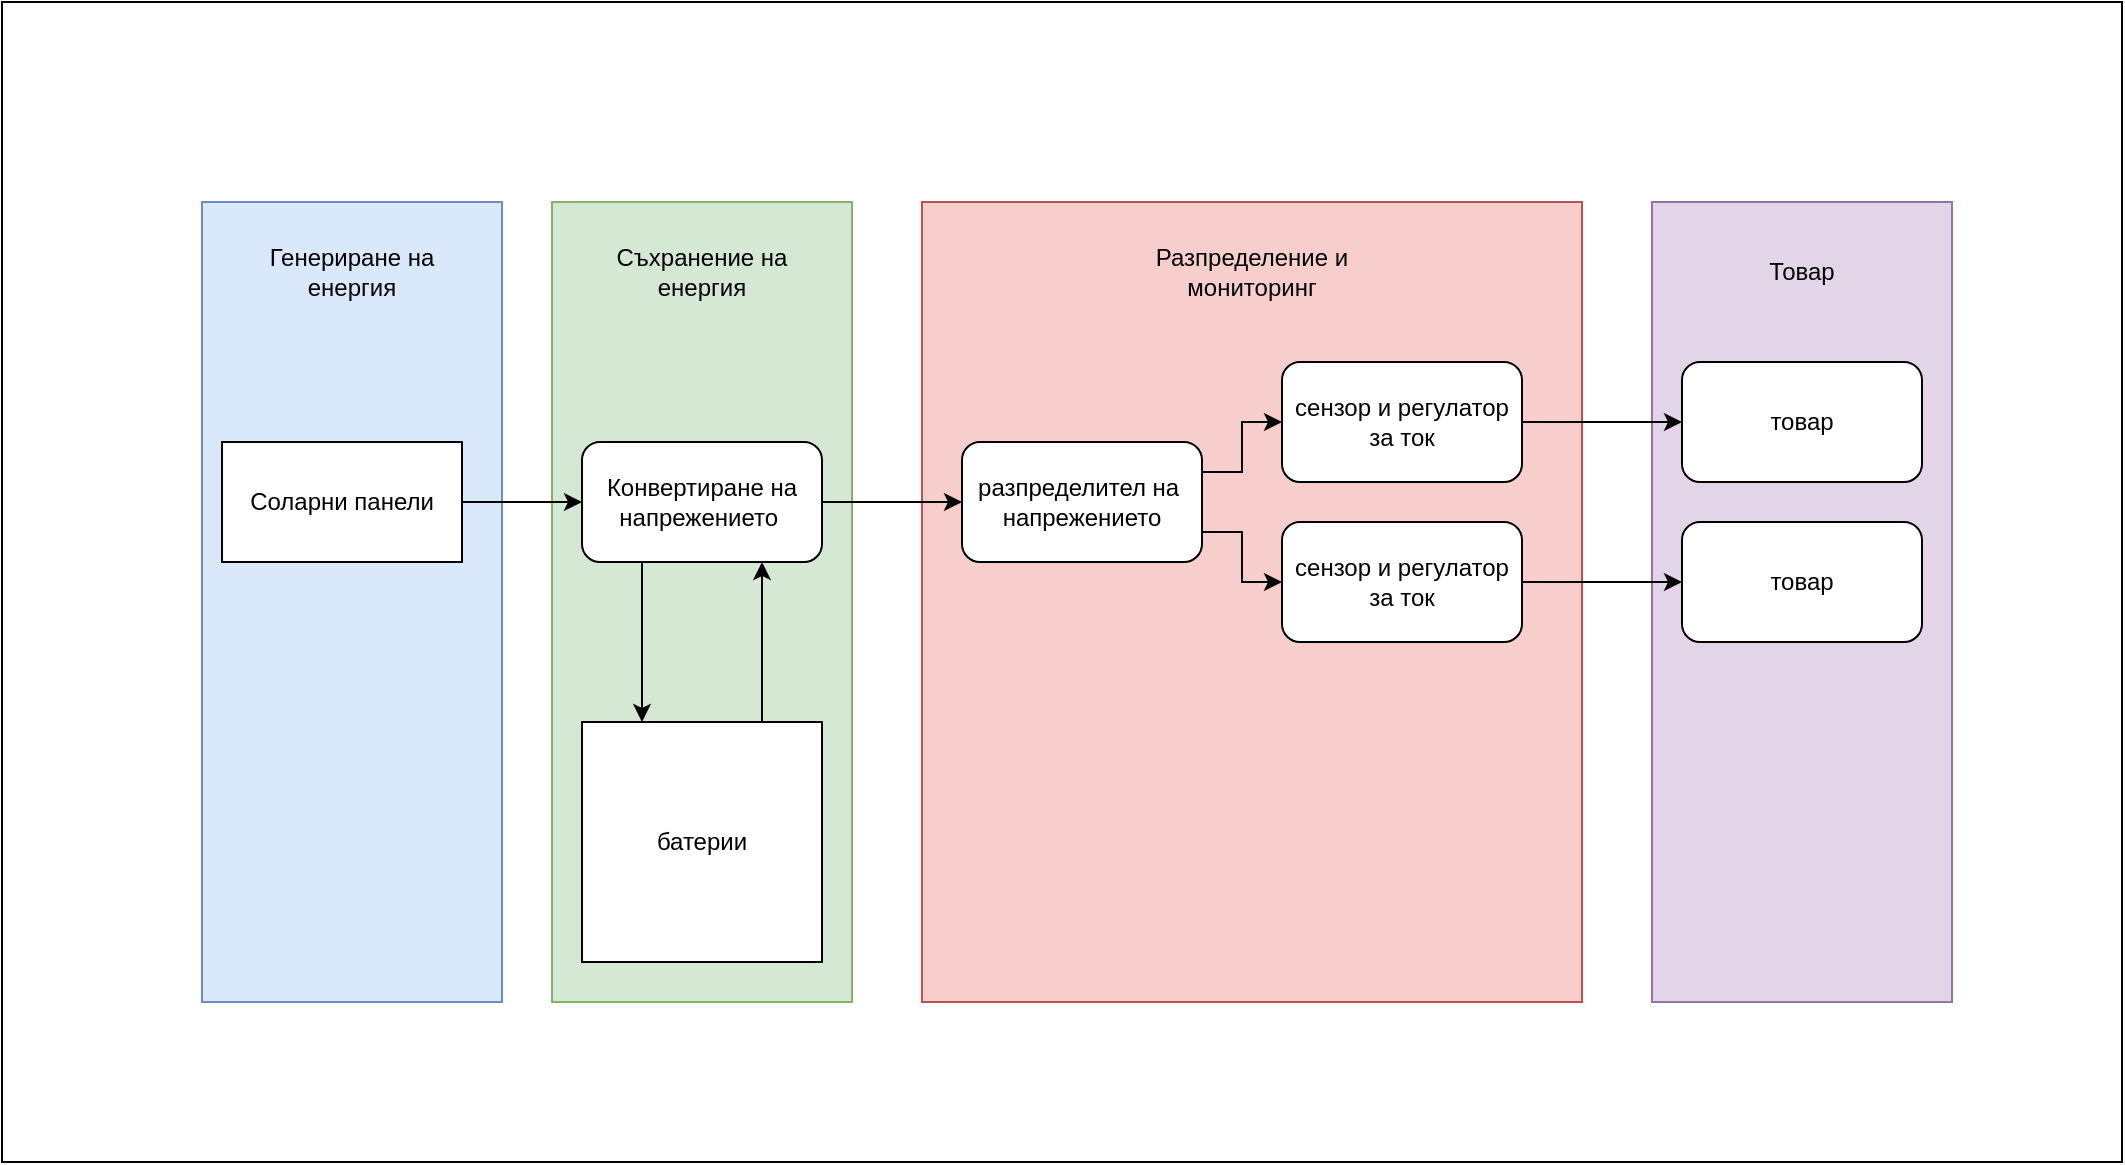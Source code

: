 <mxfile version="26.0.11">
  <diagram name="Page-1" id="RLeuE8vn4u9Mi2-s3ep9">
    <mxGraphModel dx="2284" dy="746" grid="1" gridSize="10" guides="1" tooltips="1" connect="1" arrows="1" fold="1" page="1" pageScale="1" pageWidth="850" pageHeight="1100" math="0" shadow="0">
      <root>
        <mxCell id="0" />
        <mxCell id="1" parent="0" />
        <mxCell id="2w4-U4HlUdrcMGj6sdS8-37" value="" style="rounded=0;whiteSpace=wrap;html=1;" vertex="1" parent="1">
          <mxGeometry x="-40" y="120" width="1060" height="580" as="geometry" />
        </mxCell>
        <mxCell id="2w4-U4HlUdrcMGj6sdS8-29" value="" style="rounded=0;whiteSpace=wrap;html=1;fillColor=#e1d5e7;strokeColor=#9673a6;" vertex="1" parent="1">
          <mxGeometry x="785" y="220" width="150" height="400" as="geometry" />
        </mxCell>
        <mxCell id="2w4-U4HlUdrcMGj6sdS8-24" value="" style="rounded=0;whiteSpace=wrap;html=1;fillColor=#f8cecc;strokeColor=#b85450;" vertex="1" parent="1">
          <mxGeometry x="420" y="220" width="330" height="400" as="geometry" />
        </mxCell>
        <mxCell id="2w4-U4HlUdrcMGj6sdS8-23" value="" style="rounded=0;whiteSpace=wrap;html=1;fillColor=#d5e8d4;strokeColor=#82b366;" vertex="1" parent="1">
          <mxGeometry x="235" y="220" width="150" height="400" as="geometry" />
        </mxCell>
        <mxCell id="2w4-U4HlUdrcMGj6sdS8-21" value="" style="rounded=0;whiteSpace=wrap;html=1;fillColor=#dae8fc;strokeColor=#6c8ebf;" vertex="1" parent="1">
          <mxGeometry x="60" y="220" width="150" height="400" as="geometry" />
        </mxCell>
        <mxCell id="2w4-U4HlUdrcMGj6sdS8-8" style="edgeStyle=orthogonalEdgeStyle;rounded=0;orthogonalLoop=1;jettySize=auto;html=1;exitX=1;exitY=0.5;exitDx=0;exitDy=0;entryX=0;entryY=0.5;entryDx=0;entryDy=0;" edge="1" parent="1" source="2w4-U4HlUdrcMGj6sdS8-2" target="2w4-U4HlUdrcMGj6sdS8-3">
          <mxGeometry relative="1" as="geometry" />
        </mxCell>
        <mxCell id="2w4-U4HlUdrcMGj6sdS8-2" value="Соларни панели" style="rounded=0;whiteSpace=wrap;html=1;" vertex="1" parent="1">
          <mxGeometry x="70" y="340" width="120" height="60" as="geometry" />
        </mxCell>
        <mxCell id="2w4-U4HlUdrcMGj6sdS8-11" style="edgeStyle=orthogonalEdgeStyle;rounded=0;orthogonalLoop=1;jettySize=auto;html=1;exitX=0.25;exitY=1;exitDx=0;exitDy=0;entryX=0.25;entryY=0;entryDx=0;entryDy=0;" edge="1" parent="1" source="2w4-U4HlUdrcMGj6sdS8-3" target="2w4-U4HlUdrcMGj6sdS8-6">
          <mxGeometry relative="1" as="geometry" />
        </mxCell>
        <mxCell id="2w4-U4HlUdrcMGj6sdS8-13" style="edgeStyle=orthogonalEdgeStyle;rounded=0;orthogonalLoop=1;jettySize=auto;html=1;exitX=1;exitY=0.5;exitDx=0;exitDy=0;entryX=0;entryY=0.5;entryDx=0;entryDy=0;" edge="1" parent="1" source="2w4-U4HlUdrcMGj6sdS8-3" target="2w4-U4HlUdrcMGj6sdS8-4">
          <mxGeometry relative="1" as="geometry" />
        </mxCell>
        <mxCell id="2w4-U4HlUdrcMGj6sdS8-3" value="Конвертиране на напрежението&amp;nbsp;" style="rounded=1;whiteSpace=wrap;html=1;" vertex="1" parent="1">
          <mxGeometry x="250" y="340" width="120" height="60" as="geometry" />
        </mxCell>
        <mxCell id="2w4-U4HlUdrcMGj6sdS8-14" style="edgeStyle=orthogonalEdgeStyle;rounded=0;orthogonalLoop=1;jettySize=auto;html=1;exitX=1;exitY=0.25;exitDx=0;exitDy=0;entryX=0;entryY=0.5;entryDx=0;entryDy=0;" edge="1" parent="1" source="2w4-U4HlUdrcMGj6sdS8-4" target="2w4-U4HlUdrcMGj6sdS8-5">
          <mxGeometry relative="1" as="geometry" />
        </mxCell>
        <mxCell id="2w4-U4HlUdrcMGj6sdS8-15" style="edgeStyle=orthogonalEdgeStyle;rounded=0;orthogonalLoop=1;jettySize=auto;html=1;exitX=1;exitY=0.75;exitDx=0;exitDy=0;entryX=0;entryY=0.5;entryDx=0;entryDy=0;" edge="1" parent="1" source="2w4-U4HlUdrcMGj6sdS8-4" target="2w4-U4HlUdrcMGj6sdS8-7">
          <mxGeometry relative="1" as="geometry" />
        </mxCell>
        <mxCell id="2w4-U4HlUdrcMGj6sdS8-4" value="разпределител на&amp;nbsp;&lt;div&gt;напрежението&lt;/div&gt;" style="rounded=1;whiteSpace=wrap;html=1;" vertex="1" parent="1">
          <mxGeometry x="440" y="340" width="120" height="60" as="geometry" />
        </mxCell>
        <mxCell id="2w4-U4HlUdrcMGj6sdS8-34" style="edgeStyle=orthogonalEdgeStyle;rounded=0;orthogonalLoop=1;jettySize=auto;html=1;exitX=1;exitY=0.5;exitDx=0;exitDy=0;entryX=0;entryY=0.5;entryDx=0;entryDy=0;" edge="1" parent="1" source="2w4-U4HlUdrcMGj6sdS8-5" target="2w4-U4HlUdrcMGj6sdS8-30">
          <mxGeometry relative="1" as="geometry" />
        </mxCell>
        <mxCell id="2w4-U4HlUdrcMGj6sdS8-5" value="сензор и регулатор за ток" style="rounded=1;whiteSpace=wrap;html=1;" vertex="1" parent="1">
          <mxGeometry x="600" y="300" width="120" height="60" as="geometry" />
        </mxCell>
        <mxCell id="2w4-U4HlUdrcMGj6sdS8-12" style="edgeStyle=orthogonalEdgeStyle;rounded=0;orthogonalLoop=1;jettySize=auto;html=1;exitX=0.75;exitY=0;exitDx=0;exitDy=0;entryX=0.75;entryY=1;entryDx=0;entryDy=0;" edge="1" parent="1" source="2w4-U4HlUdrcMGj6sdS8-6" target="2w4-U4HlUdrcMGj6sdS8-3">
          <mxGeometry relative="1" as="geometry" />
        </mxCell>
        <mxCell id="2w4-U4HlUdrcMGj6sdS8-6" value="батерии" style="whiteSpace=wrap;html=1;aspect=fixed;" vertex="1" parent="1">
          <mxGeometry x="250" y="480" width="120" height="120" as="geometry" />
        </mxCell>
        <mxCell id="2w4-U4HlUdrcMGj6sdS8-35" style="edgeStyle=orthogonalEdgeStyle;rounded=0;orthogonalLoop=1;jettySize=auto;html=1;exitX=1;exitY=0.5;exitDx=0;exitDy=0;entryX=0;entryY=0.5;entryDx=0;entryDy=0;" edge="1" parent="1" source="2w4-U4HlUdrcMGj6sdS8-7" target="2w4-U4HlUdrcMGj6sdS8-31">
          <mxGeometry relative="1" as="geometry" />
        </mxCell>
        <mxCell id="2w4-U4HlUdrcMGj6sdS8-7" value="сензор и регулатор за ток" style="rounded=1;whiteSpace=wrap;html=1;" vertex="1" parent="1">
          <mxGeometry x="600" y="380" width="120" height="60" as="geometry" />
        </mxCell>
        <mxCell id="2w4-U4HlUdrcMGj6sdS8-25" value="Генериране на енергия" style="text;html=1;align=center;verticalAlign=middle;whiteSpace=wrap;rounded=0;" vertex="1" parent="1">
          <mxGeometry x="70" y="230" width="130" height="50" as="geometry" />
        </mxCell>
        <mxCell id="2w4-U4HlUdrcMGj6sdS8-26" value="Съхранение на енергия" style="text;html=1;align=center;verticalAlign=middle;whiteSpace=wrap;rounded=0;" vertex="1" parent="1">
          <mxGeometry x="245" y="230" width="130" height="50" as="geometry" />
        </mxCell>
        <mxCell id="2w4-U4HlUdrcMGj6sdS8-27" value="Разпределение и мониторинг" style="text;html=1;align=center;verticalAlign=middle;whiteSpace=wrap;rounded=0;" vertex="1" parent="1">
          <mxGeometry x="520" y="230" width="130" height="50" as="geometry" />
        </mxCell>
        <mxCell id="2w4-U4HlUdrcMGj6sdS8-30" value="товар" style="rounded=1;whiteSpace=wrap;html=1;" vertex="1" parent="1">
          <mxGeometry x="800" y="300" width="120" height="60" as="geometry" />
        </mxCell>
        <mxCell id="2w4-U4HlUdrcMGj6sdS8-31" value="товар" style="rounded=1;whiteSpace=wrap;html=1;" vertex="1" parent="1">
          <mxGeometry x="800" y="380" width="120" height="60" as="geometry" />
        </mxCell>
        <mxCell id="2w4-U4HlUdrcMGj6sdS8-36" value="Товар" style="text;html=1;align=center;verticalAlign=middle;whiteSpace=wrap;rounded=0;" vertex="1" parent="1">
          <mxGeometry x="795" y="230" width="130" height="50" as="geometry" />
        </mxCell>
      </root>
    </mxGraphModel>
  </diagram>
</mxfile>
